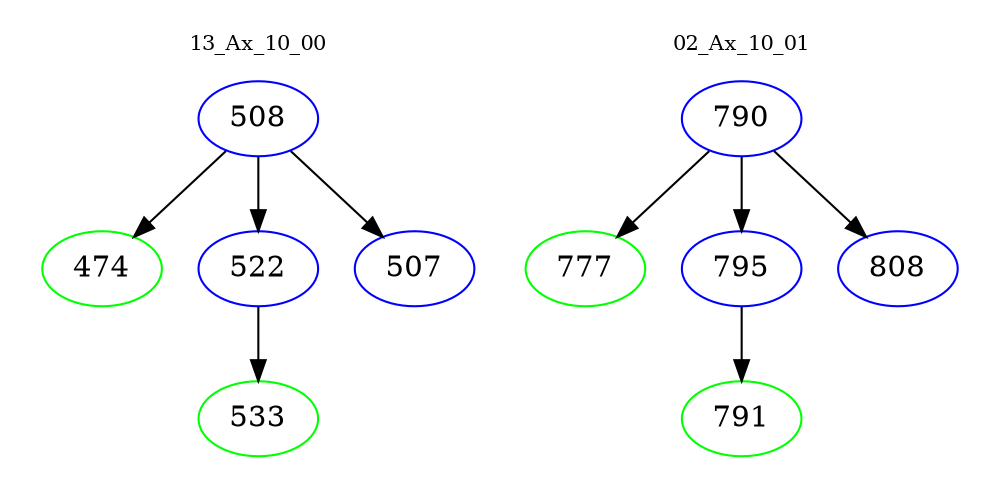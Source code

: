 digraph{
subgraph cluster_0 {
color = white
label = "13_Ax_10_00";
fontsize=10;
T0_508 [label="508", color="blue"]
T0_508 -> T0_474 [color="black"]
T0_474 [label="474", color="green"]
T0_508 -> T0_522 [color="black"]
T0_522 [label="522", color="blue"]
T0_522 -> T0_533 [color="black"]
T0_533 [label="533", color="green"]
T0_508 -> T0_507 [color="black"]
T0_507 [label="507", color="blue"]
}
subgraph cluster_1 {
color = white
label = "02_Ax_10_01";
fontsize=10;
T1_790 [label="790", color="blue"]
T1_790 -> T1_777 [color="black"]
T1_777 [label="777", color="green"]
T1_790 -> T1_795 [color="black"]
T1_795 [label="795", color="blue"]
T1_795 -> T1_791 [color="black"]
T1_791 [label="791", color="green"]
T1_790 -> T1_808 [color="black"]
T1_808 [label="808", color="blue"]
}
}
